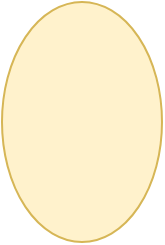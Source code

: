 <mxfile version="14.6.0" type="github">
  <diagram id="bsRHB0b3W7_1l-UUx-JS" name="第 1 页">
    <mxGraphModel dx="946" dy="589" grid="1" gridSize="10" guides="1" tooltips="1" connect="1" arrows="1" fold="1" page="1" pageScale="1" pageWidth="827" pageHeight="1169" math="0" shadow="0">
      <root>
        <mxCell id="0" />
        <mxCell id="1" parent="0" />
        <mxCell id="XWI05Lw5VNU642TrHi4m-1" value="" style="ellipse;whiteSpace=wrap;html=1;fillColor=#fff2cc;strokeColor=#d6b656;direction=south;" vertex="1" parent="1">
          <mxGeometry x="370" y="480" width="80" height="120" as="geometry" />
        </mxCell>
      </root>
    </mxGraphModel>
  </diagram>
</mxfile>
